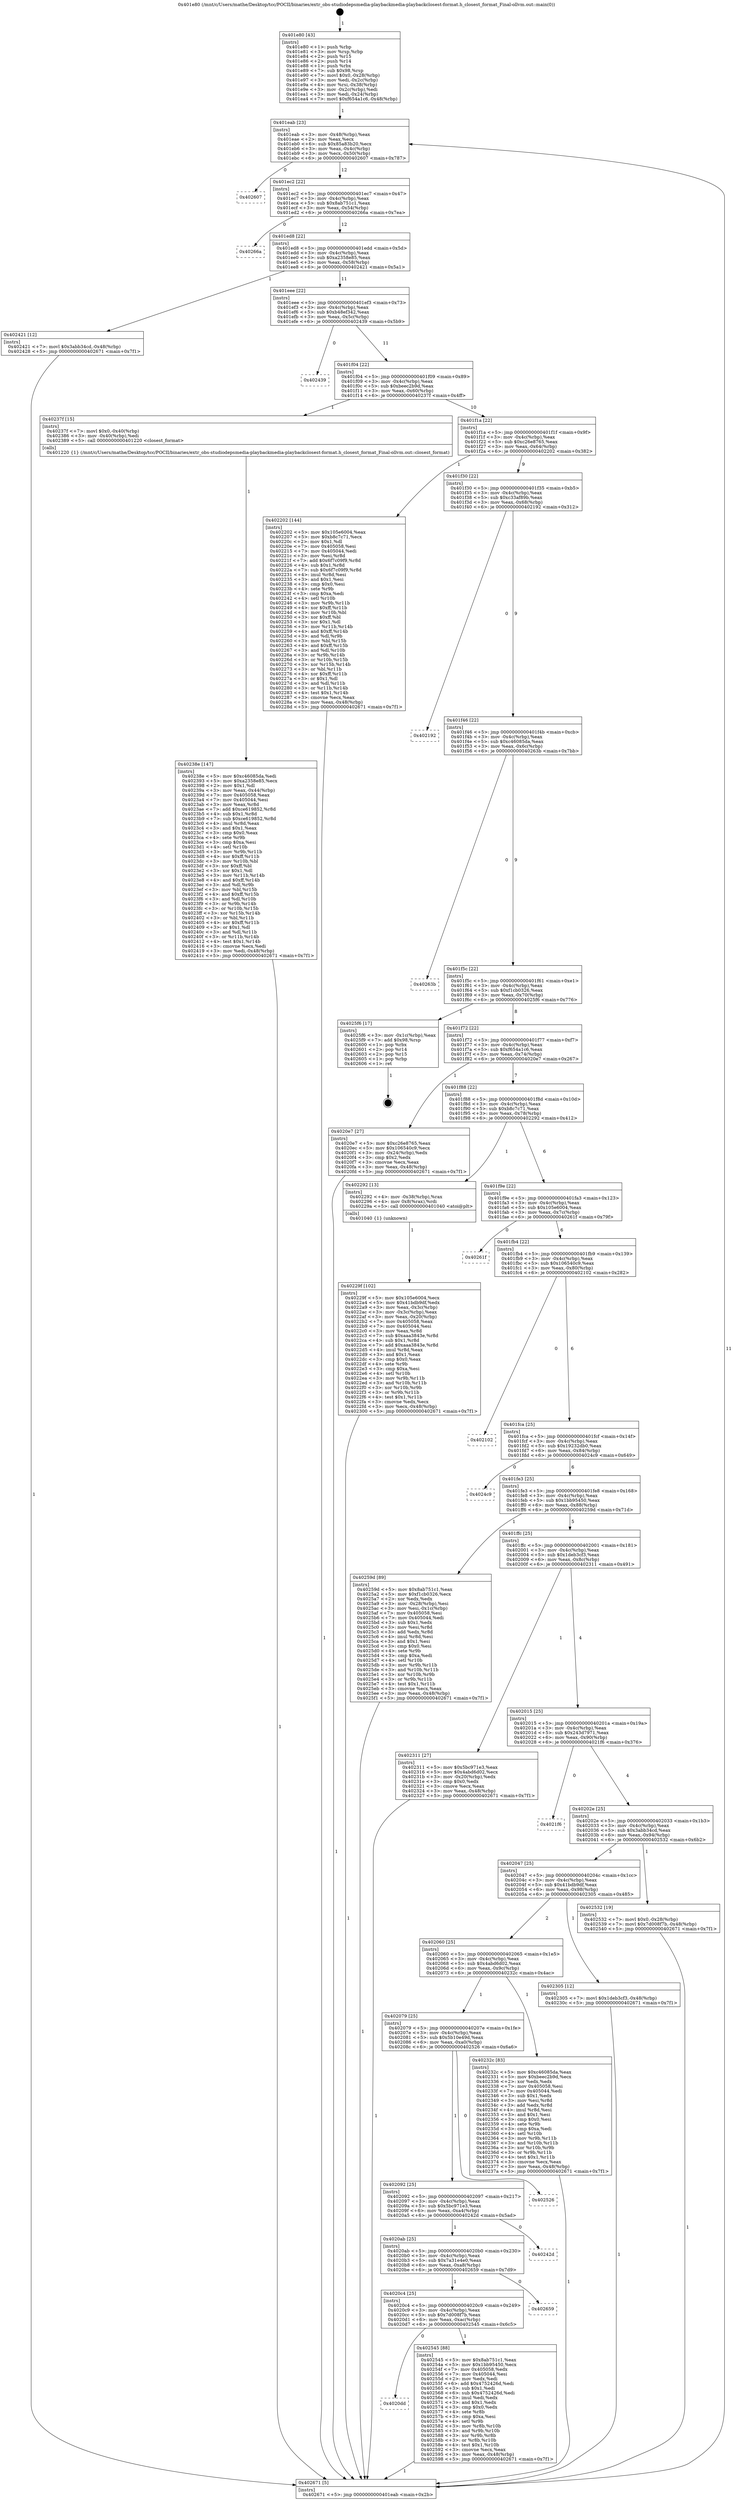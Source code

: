 digraph "0x401e80" {
  label = "0x401e80 (/mnt/c/Users/mathe/Desktop/tcc/POCII/binaries/extr_obs-studiodepsmedia-playbackmedia-playbackclosest-format.h_closest_format_Final-ollvm.out::main(0))"
  labelloc = "t"
  node[shape=record]

  Entry [label="",width=0.3,height=0.3,shape=circle,fillcolor=black,style=filled]
  "0x401eab" [label="{
     0x401eab [23]\l
     | [instrs]\l
     &nbsp;&nbsp;0x401eab \<+3\>: mov -0x48(%rbp),%eax\l
     &nbsp;&nbsp;0x401eae \<+2\>: mov %eax,%ecx\l
     &nbsp;&nbsp;0x401eb0 \<+6\>: sub $0x85a83b20,%ecx\l
     &nbsp;&nbsp;0x401eb6 \<+3\>: mov %eax,-0x4c(%rbp)\l
     &nbsp;&nbsp;0x401eb9 \<+3\>: mov %ecx,-0x50(%rbp)\l
     &nbsp;&nbsp;0x401ebc \<+6\>: je 0000000000402607 \<main+0x787\>\l
  }"]
  "0x402607" [label="{
     0x402607\l
  }", style=dashed]
  "0x401ec2" [label="{
     0x401ec2 [22]\l
     | [instrs]\l
     &nbsp;&nbsp;0x401ec2 \<+5\>: jmp 0000000000401ec7 \<main+0x47\>\l
     &nbsp;&nbsp;0x401ec7 \<+3\>: mov -0x4c(%rbp),%eax\l
     &nbsp;&nbsp;0x401eca \<+5\>: sub $0x8ab751c1,%eax\l
     &nbsp;&nbsp;0x401ecf \<+3\>: mov %eax,-0x54(%rbp)\l
     &nbsp;&nbsp;0x401ed2 \<+6\>: je 000000000040266a \<main+0x7ea\>\l
  }"]
  Exit [label="",width=0.3,height=0.3,shape=circle,fillcolor=black,style=filled,peripheries=2]
  "0x40266a" [label="{
     0x40266a\l
  }", style=dashed]
  "0x401ed8" [label="{
     0x401ed8 [22]\l
     | [instrs]\l
     &nbsp;&nbsp;0x401ed8 \<+5\>: jmp 0000000000401edd \<main+0x5d\>\l
     &nbsp;&nbsp;0x401edd \<+3\>: mov -0x4c(%rbp),%eax\l
     &nbsp;&nbsp;0x401ee0 \<+5\>: sub $0xa2358e85,%eax\l
     &nbsp;&nbsp;0x401ee5 \<+3\>: mov %eax,-0x58(%rbp)\l
     &nbsp;&nbsp;0x401ee8 \<+6\>: je 0000000000402421 \<main+0x5a1\>\l
  }"]
  "0x4020dd" [label="{
     0x4020dd\l
  }", style=dashed]
  "0x402421" [label="{
     0x402421 [12]\l
     | [instrs]\l
     &nbsp;&nbsp;0x402421 \<+7\>: movl $0x3abb34cd,-0x48(%rbp)\l
     &nbsp;&nbsp;0x402428 \<+5\>: jmp 0000000000402671 \<main+0x7f1\>\l
  }"]
  "0x401eee" [label="{
     0x401eee [22]\l
     | [instrs]\l
     &nbsp;&nbsp;0x401eee \<+5\>: jmp 0000000000401ef3 \<main+0x73\>\l
     &nbsp;&nbsp;0x401ef3 \<+3\>: mov -0x4c(%rbp),%eax\l
     &nbsp;&nbsp;0x401ef6 \<+5\>: sub $0xb48ef342,%eax\l
     &nbsp;&nbsp;0x401efb \<+3\>: mov %eax,-0x5c(%rbp)\l
     &nbsp;&nbsp;0x401efe \<+6\>: je 0000000000402439 \<main+0x5b9\>\l
  }"]
  "0x402545" [label="{
     0x402545 [88]\l
     | [instrs]\l
     &nbsp;&nbsp;0x402545 \<+5\>: mov $0x8ab751c1,%eax\l
     &nbsp;&nbsp;0x40254a \<+5\>: mov $0x1bb95450,%ecx\l
     &nbsp;&nbsp;0x40254f \<+7\>: mov 0x405058,%edx\l
     &nbsp;&nbsp;0x402556 \<+7\>: mov 0x405044,%esi\l
     &nbsp;&nbsp;0x40255d \<+2\>: mov %edx,%edi\l
     &nbsp;&nbsp;0x40255f \<+6\>: add $0x4752426d,%edi\l
     &nbsp;&nbsp;0x402565 \<+3\>: sub $0x1,%edi\l
     &nbsp;&nbsp;0x402568 \<+6\>: sub $0x4752426d,%edi\l
     &nbsp;&nbsp;0x40256e \<+3\>: imul %edi,%edx\l
     &nbsp;&nbsp;0x402571 \<+3\>: and $0x1,%edx\l
     &nbsp;&nbsp;0x402574 \<+3\>: cmp $0x0,%edx\l
     &nbsp;&nbsp;0x402577 \<+4\>: sete %r8b\l
     &nbsp;&nbsp;0x40257b \<+3\>: cmp $0xa,%esi\l
     &nbsp;&nbsp;0x40257e \<+4\>: setl %r9b\l
     &nbsp;&nbsp;0x402582 \<+3\>: mov %r8b,%r10b\l
     &nbsp;&nbsp;0x402585 \<+3\>: and %r9b,%r10b\l
     &nbsp;&nbsp;0x402588 \<+3\>: xor %r9b,%r8b\l
     &nbsp;&nbsp;0x40258b \<+3\>: or %r8b,%r10b\l
     &nbsp;&nbsp;0x40258e \<+4\>: test $0x1,%r10b\l
     &nbsp;&nbsp;0x402592 \<+3\>: cmovne %ecx,%eax\l
     &nbsp;&nbsp;0x402595 \<+3\>: mov %eax,-0x48(%rbp)\l
     &nbsp;&nbsp;0x402598 \<+5\>: jmp 0000000000402671 \<main+0x7f1\>\l
  }"]
  "0x402439" [label="{
     0x402439\l
  }", style=dashed]
  "0x401f04" [label="{
     0x401f04 [22]\l
     | [instrs]\l
     &nbsp;&nbsp;0x401f04 \<+5\>: jmp 0000000000401f09 \<main+0x89\>\l
     &nbsp;&nbsp;0x401f09 \<+3\>: mov -0x4c(%rbp),%eax\l
     &nbsp;&nbsp;0x401f0c \<+5\>: sub $0xbeec2b9d,%eax\l
     &nbsp;&nbsp;0x401f11 \<+3\>: mov %eax,-0x60(%rbp)\l
     &nbsp;&nbsp;0x401f14 \<+6\>: je 000000000040237f \<main+0x4ff\>\l
  }"]
  "0x4020c4" [label="{
     0x4020c4 [25]\l
     | [instrs]\l
     &nbsp;&nbsp;0x4020c4 \<+5\>: jmp 00000000004020c9 \<main+0x249\>\l
     &nbsp;&nbsp;0x4020c9 \<+3\>: mov -0x4c(%rbp),%eax\l
     &nbsp;&nbsp;0x4020cc \<+5\>: sub $0x7d008f7b,%eax\l
     &nbsp;&nbsp;0x4020d1 \<+6\>: mov %eax,-0xac(%rbp)\l
     &nbsp;&nbsp;0x4020d7 \<+6\>: je 0000000000402545 \<main+0x6c5\>\l
  }"]
  "0x40237f" [label="{
     0x40237f [15]\l
     | [instrs]\l
     &nbsp;&nbsp;0x40237f \<+7\>: movl $0x0,-0x40(%rbp)\l
     &nbsp;&nbsp;0x402386 \<+3\>: mov -0x40(%rbp),%edi\l
     &nbsp;&nbsp;0x402389 \<+5\>: call 0000000000401220 \<closest_format\>\l
     | [calls]\l
     &nbsp;&nbsp;0x401220 \{1\} (/mnt/c/Users/mathe/Desktop/tcc/POCII/binaries/extr_obs-studiodepsmedia-playbackmedia-playbackclosest-format.h_closest_format_Final-ollvm.out::closest_format)\l
  }"]
  "0x401f1a" [label="{
     0x401f1a [22]\l
     | [instrs]\l
     &nbsp;&nbsp;0x401f1a \<+5\>: jmp 0000000000401f1f \<main+0x9f\>\l
     &nbsp;&nbsp;0x401f1f \<+3\>: mov -0x4c(%rbp),%eax\l
     &nbsp;&nbsp;0x401f22 \<+5\>: sub $0xc26e8765,%eax\l
     &nbsp;&nbsp;0x401f27 \<+3\>: mov %eax,-0x64(%rbp)\l
     &nbsp;&nbsp;0x401f2a \<+6\>: je 0000000000402202 \<main+0x382\>\l
  }"]
  "0x402659" [label="{
     0x402659\l
  }", style=dashed]
  "0x402202" [label="{
     0x402202 [144]\l
     | [instrs]\l
     &nbsp;&nbsp;0x402202 \<+5\>: mov $0x105e6004,%eax\l
     &nbsp;&nbsp;0x402207 \<+5\>: mov $0xb8c7c71,%ecx\l
     &nbsp;&nbsp;0x40220c \<+2\>: mov $0x1,%dl\l
     &nbsp;&nbsp;0x40220e \<+7\>: mov 0x405058,%esi\l
     &nbsp;&nbsp;0x402215 \<+7\>: mov 0x405044,%edi\l
     &nbsp;&nbsp;0x40221c \<+3\>: mov %esi,%r8d\l
     &nbsp;&nbsp;0x40221f \<+7\>: add $0x6f7c09f9,%r8d\l
     &nbsp;&nbsp;0x402226 \<+4\>: sub $0x1,%r8d\l
     &nbsp;&nbsp;0x40222a \<+7\>: sub $0x6f7c09f9,%r8d\l
     &nbsp;&nbsp;0x402231 \<+4\>: imul %r8d,%esi\l
     &nbsp;&nbsp;0x402235 \<+3\>: and $0x1,%esi\l
     &nbsp;&nbsp;0x402238 \<+3\>: cmp $0x0,%esi\l
     &nbsp;&nbsp;0x40223b \<+4\>: sete %r9b\l
     &nbsp;&nbsp;0x40223f \<+3\>: cmp $0xa,%edi\l
     &nbsp;&nbsp;0x402242 \<+4\>: setl %r10b\l
     &nbsp;&nbsp;0x402246 \<+3\>: mov %r9b,%r11b\l
     &nbsp;&nbsp;0x402249 \<+4\>: xor $0xff,%r11b\l
     &nbsp;&nbsp;0x40224d \<+3\>: mov %r10b,%bl\l
     &nbsp;&nbsp;0x402250 \<+3\>: xor $0xff,%bl\l
     &nbsp;&nbsp;0x402253 \<+3\>: xor $0x1,%dl\l
     &nbsp;&nbsp;0x402256 \<+3\>: mov %r11b,%r14b\l
     &nbsp;&nbsp;0x402259 \<+4\>: and $0xff,%r14b\l
     &nbsp;&nbsp;0x40225d \<+3\>: and %dl,%r9b\l
     &nbsp;&nbsp;0x402260 \<+3\>: mov %bl,%r15b\l
     &nbsp;&nbsp;0x402263 \<+4\>: and $0xff,%r15b\l
     &nbsp;&nbsp;0x402267 \<+3\>: and %dl,%r10b\l
     &nbsp;&nbsp;0x40226a \<+3\>: or %r9b,%r14b\l
     &nbsp;&nbsp;0x40226d \<+3\>: or %r10b,%r15b\l
     &nbsp;&nbsp;0x402270 \<+3\>: xor %r15b,%r14b\l
     &nbsp;&nbsp;0x402273 \<+3\>: or %bl,%r11b\l
     &nbsp;&nbsp;0x402276 \<+4\>: xor $0xff,%r11b\l
     &nbsp;&nbsp;0x40227a \<+3\>: or $0x1,%dl\l
     &nbsp;&nbsp;0x40227d \<+3\>: and %dl,%r11b\l
     &nbsp;&nbsp;0x402280 \<+3\>: or %r11b,%r14b\l
     &nbsp;&nbsp;0x402283 \<+4\>: test $0x1,%r14b\l
     &nbsp;&nbsp;0x402287 \<+3\>: cmovne %ecx,%eax\l
     &nbsp;&nbsp;0x40228a \<+3\>: mov %eax,-0x48(%rbp)\l
     &nbsp;&nbsp;0x40228d \<+5\>: jmp 0000000000402671 \<main+0x7f1\>\l
  }"]
  "0x401f30" [label="{
     0x401f30 [22]\l
     | [instrs]\l
     &nbsp;&nbsp;0x401f30 \<+5\>: jmp 0000000000401f35 \<main+0xb5\>\l
     &nbsp;&nbsp;0x401f35 \<+3\>: mov -0x4c(%rbp),%eax\l
     &nbsp;&nbsp;0x401f38 \<+5\>: sub $0xc33af89b,%eax\l
     &nbsp;&nbsp;0x401f3d \<+3\>: mov %eax,-0x68(%rbp)\l
     &nbsp;&nbsp;0x401f40 \<+6\>: je 0000000000402192 \<main+0x312\>\l
  }"]
  "0x4020ab" [label="{
     0x4020ab [25]\l
     | [instrs]\l
     &nbsp;&nbsp;0x4020ab \<+5\>: jmp 00000000004020b0 \<main+0x230\>\l
     &nbsp;&nbsp;0x4020b0 \<+3\>: mov -0x4c(%rbp),%eax\l
     &nbsp;&nbsp;0x4020b3 \<+5\>: sub $0x7a31e4e0,%eax\l
     &nbsp;&nbsp;0x4020b8 \<+6\>: mov %eax,-0xa8(%rbp)\l
     &nbsp;&nbsp;0x4020be \<+6\>: je 0000000000402659 \<main+0x7d9\>\l
  }"]
  "0x402192" [label="{
     0x402192\l
  }", style=dashed]
  "0x401f46" [label="{
     0x401f46 [22]\l
     | [instrs]\l
     &nbsp;&nbsp;0x401f46 \<+5\>: jmp 0000000000401f4b \<main+0xcb\>\l
     &nbsp;&nbsp;0x401f4b \<+3\>: mov -0x4c(%rbp),%eax\l
     &nbsp;&nbsp;0x401f4e \<+5\>: sub $0xc46085da,%eax\l
     &nbsp;&nbsp;0x401f53 \<+3\>: mov %eax,-0x6c(%rbp)\l
     &nbsp;&nbsp;0x401f56 \<+6\>: je 000000000040263b \<main+0x7bb\>\l
  }"]
  "0x40242d" [label="{
     0x40242d\l
  }", style=dashed]
  "0x40263b" [label="{
     0x40263b\l
  }", style=dashed]
  "0x401f5c" [label="{
     0x401f5c [22]\l
     | [instrs]\l
     &nbsp;&nbsp;0x401f5c \<+5\>: jmp 0000000000401f61 \<main+0xe1\>\l
     &nbsp;&nbsp;0x401f61 \<+3\>: mov -0x4c(%rbp),%eax\l
     &nbsp;&nbsp;0x401f64 \<+5\>: sub $0xf1cb0326,%eax\l
     &nbsp;&nbsp;0x401f69 \<+3\>: mov %eax,-0x70(%rbp)\l
     &nbsp;&nbsp;0x401f6c \<+6\>: je 00000000004025f6 \<main+0x776\>\l
  }"]
  "0x402092" [label="{
     0x402092 [25]\l
     | [instrs]\l
     &nbsp;&nbsp;0x402092 \<+5\>: jmp 0000000000402097 \<main+0x217\>\l
     &nbsp;&nbsp;0x402097 \<+3\>: mov -0x4c(%rbp),%eax\l
     &nbsp;&nbsp;0x40209a \<+5\>: sub $0x5bc971e3,%eax\l
     &nbsp;&nbsp;0x40209f \<+6\>: mov %eax,-0xa4(%rbp)\l
     &nbsp;&nbsp;0x4020a5 \<+6\>: je 000000000040242d \<main+0x5ad\>\l
  }"]
  "0x4025f6" [label="{
     0x4025f6 [17]\l
     | [instrs]\l
     &nbsp;&nbsp;0x4025f6 \<+3\>: mov -0x1c(%rbp),%eax\l
     &nbsp;&nbsp;0x4025f9 \<+7\>: add $0x98,%rsp\l
     &nbsp;&nbsp;0x402600 \<+1\>: pop %rbx\l
     &nbsp;&nbsp;0x402601 \<+2\>: pop %r14\l
     &nbsp;&nbsp;0x402603 \<+2\>: pop %r15\l
     &nbsp;&nbsp;0x402605 \<+1\>: pop %rbp\l
     &nbsp;&nbsp;0x402606 \<+1\>: ret\l
  }"]
  "0x401f72" [label="{
     0x401f72 [22]\l
     | [instrs]\l
     &nbsp;&nbsp;0x401f72 \<+5\>: jmp 0000000000401f77 \<main+0xf7\>\l
     &nbsp;&nbsp;0x401f77 \<+3\>: mov -0x4c(%rbp),%eax\l
     &nbsp;&nbsp;0x401f7a \<+5\>: sub $0xf654a1c6,%eax\l
     &nbsp;&nbsp;0x401f7f \<+3\>: mov %eax,-0x74(%rbp)\l
     &nbsp;&nbsp;0x401f82 \<+6\>: je 00000000004020e7 \<main+0x267\>\l
  }"]
  "0x402526" [label="{
     0x402526\l
  }", style=dashed]
  "0x4020e7" [label="{
     0x4020e7 [27]\l
     | [instrs]\l
     &nbsp;&nbsp;0x4020e7 \<+5\>: mov $0xc26e8765,%eax\l
     &nbsp;&nbsp;0x4020ec \<+5\>: mov $0x106540c9,%ecx\l
     &nbsp;&nbsp;0x4020f1 \<+3\>: mov -0x24(%rbp),%edx\l
     &nbsp;&nbsp;0x4020f4 \<+3\>: cmp $0x2,%edx\l
     &nbsp;&nbsp;0x4020f7 \<+3\>: cmovne %ecx,%eax\l
     &nbsp;&nbsp;0x4020fa \<+3\>: mov %eax,-0x48(%rbp)\l
     &nbsp;&nbsp;0x4020fd \<+5\>: jmp 0000000000402671 \<main+0x7f1\>\l
  }"]
  "0x401f88" [label="{
     0x401f88 [22]\l
     | [instrs]\l
     &nbsp;&nbsp;0x401f88 \<+5\>: jmp 0000000000401f8d \<main+0x10d\>\l
     &nbsp;&nbsp;0x401f8d \<+3\>: mov -0x4c(%rbp),%eax\l
     &nbsp;&nbsp;0x401f90 \<+5\>: sub $0xb8c7c71,%eax\l
     &nbsp;&nbsp;0x401f95 \<+3\>: mov %eax,-0x78(%rbp)\l
     &nbsp;&nbsp;0x401f98 \<+6\>: je 0000000000402292 \<main+0x412\>\l
  }"]
  "0x402671" [label="{
     0x402671 [5]\l
     | [instrs]\l
     &nbsp;&nbsp;0x402671 \<+5\>: jmp 0000000000401eab \<main+0x2b\>\l
  }"]
  "0x401e80" [label="{
     0x401e80 [43]\l
     | [instrs]\l
     &nbsp;&nbsp;0x401e80 \<+1\>: push %rbp\l
     &nbsp;&nbsp;0x401e81 \<+3\>: mov %rsp,%rbp\l
     &nbsp;&nbsp;0x401e84 \<+2\>: push %r15\l
     &nbsp;&nbsp;0x401e86 \<+2\>: push %r14\l
     &nbsp;&nbsp;0x401e88 \<+1\>: push %rbx\l
     &nbsp;&nbsp;0x401e89 \<+7\>: sub $0x98,%rsp\l
     &nbsp;&nbsp;0x401e90 \<+7\>: movl $0x0,-0x28(%rbp)\l
     &nbsp;&nbsp;0x401e97 \<+3\>: mov %edi,-0x2c(%rbp)\l
     &nbsp;&nbsp;0x401e9a \<+4\>: mov %rsi,-0x38(%rbp)\l
     &nbsp;&nbsp;0x401e9e \<+3\>: mov -0x2c(%rbp),%edi\l
     &nbsp;&nbsp;0x401ea1 \<+3\>: mov %edi,-0x24(%rbp)\l
     &nbsp;&nbsp;0x401ea4 \<+7\>: movl $0xf654a1c6,-0x48(%rbp)\l
  }"]
  "0x40238e" [label="{
     0x40238e [147]\l
     | [instrs]\l
     &nbsp;&nbsp;0x40238e \<+5\>: mov $0xc46085da,%edi\l
     &nbsp;&nbsp;0x402393 \<+5\>: mov $0xa2358e85,%ecx\l
     &nbsp;&nbsp;0x402398 \<+2\>: mov $0x1,%dl\l
     &nbsp;&nbsp;0x40239a \<+3\>: mov %eax,-0x44(%rbp)\l
     &nbsp;&nbsp;0x40239d \<+7\>: mov 0x405058,%eax\l
     &nbsp;&nbsp;0x4023a4 \<+7\>: mov 0x405044,%esi\l
     &nbsp;&nbsp;0x4023ab \<+3\>: mov %eax,%r8d\l
     &nbsp;&nbsp;0x4023ae \<+7\>: add $0xce619852,%r8d\l
     &nbsp;&nbsp;0x4023b5 \<+4\>: sub $0x1,%r8d\l
     &nbsp;&nbsp;0x4023b9 \<+7\>: sub $0xce619852,%r8d\l
     &nbsp;&nbsp;0x4023c0 \<+4\>: imul %r8d,%eax\l
     &nbsp;&nbsp;0x4023c4 \<+3\>: and $0x1,%eax\l
     &nbsp;&nbsp;0x4023c7 \<+3\>: cmp $0x0,%eax\l
     &nbsp;&nbsp;0x4023ca \<+4\>: sete %r9b\l
     &nbsp;&nbsp;0x4023ce \<+3\>: cmp $0xa,%esi\l
     &nbsp;&nbsp;0x4023d1 \<+4\>: setl %r10b\l
     &nbsp;&nbsp;0x4023d5 \<+3\>: mov %r9b,%r11b\l
     &nbsp;&nbsp;0x4023d8 \<+4\>: xor $0xff,%r11b\l
     &nbsp;&nbsp;0x4023dc \<+3\>: mov %r10b,%bl\l
     &nbsp;&nbsp;0x4023df \<+3\>: xor $0xff,%bl\l
     &nbsp;&nbsp;0x4023e2 \<+3\>: xor $0x1,%dl\l
     &nbsp;&nbsp;0x4023e5 \<+3\>: mov %r11b,%r14b\l
     &nbsp;&nbsp;0x4023e8 \<+4\>: and $0xff,%r14b\l
     &nbsp;&nbsp;0x4023ec \<+3\>: and %dl,%r9b\l
     &nbsp;&nbsp;0x4023ef \<+3\>: mov %bl,%r15b\l
     &nbsp;&nbsp;0x4023f2 \<+4\>: and $0xff,%r15b\l
     &nbsp;&nbsp;0x4023f6 \<+3\>: and %dl,%r10b\l
     &nbsp;&nbsp;0x4023f9 \<+3\>: or %r9b,%r14b\l
     &nbsp;&nbsp;0x4023fc \<+3\>: or %r10b,%r15b\l
     &nbsp;&nbsp;0x4023ff \<+3\>: xor %r15b,%r14b\l
     &nbsp;&nbsp;0x402402 \<+3\>: or %bl,%r11b\l
     &nbsp;&nbsp;0x402405 \<+4\>: xor $0xff,%r11b\l
     &nbsp;&nbsp;0x402409 \<+3\>: or $0x1,%dl\l
     &nbsp;&nbsp;0x40240c \<+3\>: and %dl,%r11b\l
     &nbsp;&nbsp;0x40240f \<+3\>: or %r11b,%r14b\l
     &nbsp;&nbsp;0x402412 \<+4\>: test $0x1,%r14b\l
     &nbsp;&nbsp;0x402416 \<+3\>: cmovne %ecx,%edi\l
     &nbsp;&nbsp;0x402419 \<+3\>: mov %edi,-0x48(%rbp)\l
     &nbsp;&nbsp;0x40241c \<+5\>: jmp 0000000000402671 \<main+0x7f1\>\l
  }"]
  "0x402292" [label="{
     0x402292 [13]\l
     | [instrs]\l
     &nbsp;&nbsp;0x402292 \<+4\>: mov -0x38(%rbp),%rax\l
     &nbsp;&nbsp;0x402296 \<+4\>: mov 0x8(%rax),%rdi\l
     &nbsp;&nbsp;0x40229a \<+5\>: call 0000000000401040 \<atoi@plt\>\l
     | [calls]\l
     &nbsp;&nbsp;0x401040 \{1\} (unknown)\l
  }"]
  "0x401f9e" [label="{
     0x401f9e [22]\l
     | [instrs]\l
     &nbsp;&nbsp;0x401f9e \<+5\>: jmp 0000000000401fa3 \<main+0x123\>\l
     &nbsp;&nbsp;0x401fa3 \<+3\>: mov -0x4c(%rbp),%eax\l
     &nbsp;&nbsp;0x401fa6 \<+5\>: sub $0x105e6004,%eax\l
     &nbsp;&nbsp;0x401fab \<+3\>: mov %eax,-0x7c(%rbp)\l
     &nbsp;&nbsp;0x401fae \<+6\>: je 000000000040261f \<main+0x79f\>\l
  }"]
  "0x40229f" [label="{
     0x40229f [102]\l
     | [instrs]\l
     &nbsp;&nbsp;0x40229f \<+5\>: mov $0x105e6004,%ecx\l
     &nbsp;&nbsp;0x4022a4 \<+5\>: mov $0x41bdb9df,%edx\l
     &nbsp;&nbsp;0x4022a9 \<+3\>: mov %eax,-0x3c(%rbp)\l
     &nbsp;&nbsp;0x4022ac \<+3\>: mov -0x3c(%rbp),%eax\l
     &nbsp;&nbsp;0x4022af \<+3\>: mov %eax,-0x20(%rbp)\l
     &nbsp;&nbsp;0x4022b2 \<+7\>: mov 0x405058,%eax\l
     &nbsp;&nbsp;0x4022b9 \<+7\>: mov 0x405044,%esi\l
     &nbsp;&nbsp;0x4022c0 \<+3\>: mov %eax,%r8d\l
     &nbsp;&nbsp;0x4022c3 \<+7\>: sub $0xaaa3843e,%r8d\l
     &nbsp;&nbsp;0x4022ca \<+4\>: sub $0x1,%r8d\l
     &nbsp;&nbsp;0x4022ce \<+7\>: add $0xaaa3843e,%r8d\l
     &nbsp;&nbsp;0x4022d5 \<+4\>: imul %r8d,%eax\l
     &nbsp;&nbsp;0x4022d9 \<+3\>: and $0x1,%eax\l
     &nbsp;&nbsp;0x4022dc \<+3\>: cmp $0x0,%eax\l
     &nbsp;&nbsp;0x4022df \<+4\>: sete %r9b\l
     &nbsp;&nbsp;0x4022e3 \<+3\>: cmp $0xa,%esi\l
     &nbsp;&nbsp;0x4022e6 \<+4\>: setl %r10b\l
     &nbsp;&nbsp;0x4022ea \<+3\>: mov %r9b,%r11b\l
     &nbsp;&nbsp;0x4022ed \<+3\>: and %r10b,%r11b\l
     &nbsp;&nbsp;0x4022f0 \<+3\>: xor %r10b,%r9b\l
     &nbsp;&nbsp;0x4022f3 \<+3\>: or %r9b,%r11b\l
     &nbsp;&nbsp;0x4022f6 \<+4\>: test $0x1,%r11b\l
     &nbsp;&nbsp;0x4022fa \<+3\>: cmovne %edx,%ecx\l
     &nbsp;&nbsp;0x4022fd \<+3\>: mov %ecx,-0x48(%rbp)\l
     &nbsp;&nbsp;0x402300 \<+5\>: jmp 0000000000402671 \<main+0x7f1\>\l
  }"]
  "0x402079" [label="{
     0x402079 [25]\l
     | [instrs]\l
     &nbsp;&nbsp;0x402079 \<+5\>: jmp 000000000040207e \<main+0x1fe\>\l
     &nbsp;&nbsp;0x40207e \<+3\>: mov -0x4c(%rbp),%eax\l
     &nbsp;&nbsp;0x402081 \<+5\>: sub $0x5b10e49d,%eax\l
     &nbsp;&nbsp;0x402086 \<+6\>: mov %eax,-0xa0(%rbp)\l
     &nbsp;&nbsp;0x40208c \<+6\>: je 0000000000402526 \<main+0x6a6\>\l
  }"]
  "0x40261f" [label="{
     0x40261f\l
  }", style=dashed]
  "0x401fb4" [label="{
     0x401fb4 [22]\l
     | [instrs]\l
     &nbsp;&nbsp;0x401fb4 \<+5\>: jmp 0000000000401fb9 \<main+0x139\>\l
     &nbsp;&nbsp;0x401fb9 \<+3\>: mov -0x4c(%rbp),%eax\l
     &nbsp;&nbsp;0x401fbc \<+5\>: sub $0x106540c9,%eax\l
     &nbsp;&nbsp;0x401fc1 \<+3\>: mov %eax,-0x80(%rbp)\l
     &nbsp;&nbsp;0x401fc4 \<+6\>: je 0000000000402102 \<main+0x282\>\l
  }"]
  "0x40232c" [label="{
     0x40232c [83]\l
     | [instrs]\l
     &nbsp;&nbsp;0x40232c \<+5\>: mov $0xc46085da,%eax\l
     &nbsp;&nbsp;0x402331 \<+5\>: mov $0xbeec2b9d,%ecx\l
     &nbsp;&nbsp;0x402336 \<+2\>: xor %edx,%edx\l
     &nbsp;&nbsp;0x402338 \<+7\>: mov 0x405058,%esi\l
     &nbsp;&nbsp;0x40233f \<+7\>: mov 0x405044,%edi\l
     &nbsp;&nbsp;0x402346 \<+3\>: sub $0x1,%edx\l
     &nbsp;&nbsp;0x402349 \<+3\>: mov %esi,%r8d\l
     &nbsp;&nbsp;0x40234c \<+3\>: add %edx,%r8d\l
     &nbsp;&nbsp;0x40234f \<+4\>: imul %r8d,%esi\l
     &nbsp;&nbsp;0x402353 \<+3\>: and $0x1,%esi\l
     &nbsp;&nbsp;0x402356 \<+3\>: cmp $0x0,%esi\l
     &nbsp;&nbsp;0x402359 \<+4\>: sete %r9b\l
     &nbsp;&nbsp;0x40235d \<+3\>: cmp $0xa,%edi\l
     &nbsp;&nbsp;0x402360 \<+4\>: setl %r10b\l
     &nbsp;&nbsp;0x402364 \<+3\>: mov %r9b,%r11b\l
     &nbsp;&nbsp;0x402367 \<+3\>: and %r10b,%r11b\l
     &nbsp;&nbsp;0x40236a \<+3\>: xor %r10b,%r9b\l
     &nbsp;&nbsp;0x40236d \<+3\>: or %r9b,%r11b\l
     &nbsp;&nbsp;0x402370 \<+4\>: test $0x1,%r11b\l
     &nbsp;&nbsp;0x402374 \<+3\>: cmovne %ecx,%eax\l
     &nbsp;&nbsp;0x402377 \<+3\>: mov %eax,-0x48(%rbp)\l
     &nbsp;&nbsp;0x40237a \<+5\>: jmp 0000000000402671 \<main+0x7f1\>\l
  }"]
  "0x402102" [label="{
     0x402102\l
  }", style=dashed]
  "0x401fca" [label="{
     0x401fca [25]\l
     | [instrs]\l
     &nbsp;&nbsp;0x401fca \<+5\>: jmp 0000000000401fcf \<main+0x14f\>\l
     &nbsp;&nbsp;0x401fcf \<+3\>: mov -0x4c(%rbp),%eax\l
     &nbsp;&nbsp;0x401fd2 \<+5\>: sub $0x19232db0,%eax\l
     &nbsp;&nbsp;0x401fd7 \<+6\>: mov %eax,-0x84(%rbp)\l
     &nbsp;&nbsp;0x401fdd \<+6\>: je 00000000004024c9 \<main+0x649\>\l
  }"]
  "0x402060" [label="{
     0x402060 [25]\l
     | [instrs]\l
     &nbsp;&nbsp;0x402060 \<+5\>: jmp 0000000000402065 \<main+0x1e5\>\l
     &nbsp;&nbsp;0x402065 \<+3\>: mov -0x4c(%rbp),%eax\l
     &nbsp;&nbsp;0x402068 \<+5\>: sub $0x4abd6d02,%eax\l
     &nbsp;&nbsp;0x40206d \<+6\>: mov %eax,-0x9c(%rbp)\l
     &nbsp;&nbsp;0x402073 \<+6\>: je 000000000040232c \<main+0x4ac\>\l
  }"]
  "0x4024c9" [label="{
     0x4024c9\l
  }", style=dashed]
  "0x401fe3" [label="{
     0x401fe3 [25]\l
     | [instrs]\l
     &nbsp;&nbsp;0x401fe3 \<+5\>: jmp 0000000000401fe8 \<main+0x168\>\l
     &nbsp;&nbsp;0x401fe8 \<+3\>: mov -0x4c(%rbp),%eax\l
     &nbsp;&nbsp;0x401feb \<+5\>: sub $0x1bb95450,%eax\l
     &nbsp;&nbsp;0x401ff0 \<+6\>: mov %eax,-0x88(%rbp)\l
     &nbsp;&nbsp;0x401ff6 \<+6\>: je 000000000040259d \<main+0x71d\>\l
  }"]
  "0x402305" [label="{
     0x402305 [12]\l
     | [instrs]\l
     &nbsp;&nbsp;0x402305 \<+7\>: movl $0x1deb3cf3,-0x48(%rbp)\l
     &nbsp;&nbsp;0x40230c \<+5\>: jmp 0000000000402671 \<main+0x7f1\>\l
  }"]
  "0x40259d" [label="{
     0x40259d [89]\l
     | [instrs]\l
     &nbsp;&nbsp;0x40259d \<+5\>: mov $0x8ab751c1,%eax\l
     &nbsp;&nbsp;0x4025a2 \<+5\>: mov $0xf1cb0326,%ecx\l
     &nbsp;&nbsp;0x4025a7 \<+2\>: xor %edx,%edx\l
     &nbsp;&nbsp;0x4025a9 \<+3\>: mov -0x28(%rbp),%esi\l
     &nbsp;&nbsp;0x4025ac \<+3\>: mov %esi,-0x1c(%rbp)\l
     &nbsp;&nbsp;0x4025af \<+7\>: mov 0x405058,%esi\l
     &nbsp;&nbsp;0x4025b6 \<+7\>: mov 0x405044,%edi\l
     &nbsp;&nbsp;0x4025bd \<+3\>: sub $0x1,%edx\l
     &nbsp;&nbsp;0x4025c0 \<+3\>: mov %esi,%r8d\l
     &nbsp;&nbsp;0x4025c3 \<+3\>: add %edx,%r8d\l
     &nbsp;&nbsp;0x4025c6 \<+4\>: imul %r8d,%esi\l
     &nbsp;&nbsp;0x4025ca \<+3\>: and $0x1,%esi\l
     &nbsp;&nbsp;0x4025cd \<+3\>: cmp $0x0,%esi\l
     &nbsp;&nbsp;0x4025d0 \<+4\>: sete %r9b\l
     &nbsp;&nbsp;0x4025d4 \<+3\>: cmp $0xa,%edi\l
     &nbsp;&nbsp;0x4025d7 \<+4\>: setl %r10b\l
     &nbsp;&nbsp;0x4025db \<+3\>: mov %r9b,%r11b\l
     &nbsp;&nbsp;0x4025de \<+3\>: and %r10b,%r11b\l
     &nbsp;&nbsp;0x4025e1 \<+3\>: xor %r10b,%r9b\l
     &nbsp;&nbsp;0x4025e4 \<+3\>: or %r9b,%r11b\l
     &nbsp;&nbsp;0x4025e7 \<+4\>: test $0x1,%r11b\l
     &nbsp;&nbsp;0x4025eb \<+3\>: cmovne %ecx,%eax\l
     &nbsp;&nbsp;0x4025ee \<+3\>: mov %eax,-0x48(%rbp)\l
     &nbsp;&nbsp;0x4025f1 \<+5\>: jmp 0000000000402671 \<main+0x7f1\>\l
  }"]
  "0x401ffc" [label="{
     0x401ffc [25]\l
     | [instrs]\l
     &nbsp;&nbsp;0x401ffc \<+5\>: jmp 0000000000402001 \<main+0x181\>\l
     &nbsp;&nbsp;0x402001 \<+3\>: mov -0x4c(%rbp),%eax\l
     &nbsp;&nbsp;0x402004 \<+5\>: sub $0x1deb3cf3,%eax\l
     &nbsp;&nbsp;0x402009 \<+6\>: mov %eax,-0x8c(%rbp)\l
     &nbsp;&nbsp;0x40200f \<+6\>: je 0000000000402311 \<main+0x491\>\l
  }"]
  "0x402047" [label="{
     0x402047 [25]\l
     | [instrs]\l
     &nbsp;&nbsp;0x402047 \<+5\>: jmp 000000000040204c \<main+0x1cc\>\l
     &nbsp;&nbsp;0x40204c \<+3\>: mov -0x4c(%rbp),%eax\l
     &nbsp;&nbsp;0x40204f \<+5\>: sub $0x41bdb9df,%eax\l
     &nbsp;&nbsp;0x402054 \<+6\>: mov %eax,-0x98(%rbp)\l
     &nbsp;&nbsp;0x40205a \<+6\>: je 0000000000402305 \<main+0x485\>\l
  }"]
  "0x402311" [label="{
     0x402311 [27]\l
     | [instrs]\l
     &nbsp;&nbsp;0x402311 \<+5\>: mov $0x5bc971e3,%eax\l
     &nbsp;&nbsp;0x402316 \<+5\>: mov $0x4abd6d02,%ecx\l
     &nbsp;&nbsp;0x40231b \<+3\>: mov -0x20(%rbp),%edx\l
     &nbsp;&nbsp;0x40231e \<+3\>: cmp $0x0,%edx\l
     &nbsp;&nbsp;0x402321 \<+3\>: cmove %ecx,%eax\l
     &nbsp;&nbsp;0x402324 \<+3\>: mov %eax,-0x48(%rbp)\l
     &nbsp;&nbsp;0x402327 \<+5\>: jmp 0000000000402671 \<main+0x7f1\>\l
  }"]
  "0x402015" [label="{
     0x402015 [25]\l
     | [instrs]\l
     &nbsp;&nbsp;0x402015 \<+5\>: jmp 000000000040201a \<main+0x19a\>\l
     &nbsp;&nbsp;0x40201a \<+3\>: mov -0x4c(%rbp),%eax\l
     &nbsp;&nbsp;0x40201d \<+5\>: sub $0x243d7971,%eax\l
     &nbsp;&nbsp;0x402022 \<+6\>: mov %eax,-0x90(%rbp)\l
     &nbsp;&nbsp;0x402028 \<+6\>: je 00000000004021f6 \<main+0x376\>\l
  }"]
  "0x402532" [label="{
     0x402532 [19]\l
     | [instrs]\l
     &nbsp;&nbsp;0x402532 \<+7\>: movl $0x0,-0x28(%rbp)\l
     &nbsp;&nbsp;0x402539 \<+7\>: movl $0x7d008f7b,-0x48(%rbp)\l
     &nbsp;&nbsp;0x402540 \<+5\>: jmp 0000000000402671 \<main+0x7f1\>\l
  }"]
  "0x4021f6" [label="{
     0x4021f6\l
  }", style=dashed]
  "0x40202e" [label="{
     0x40202e [25]\l
     | [instrs]\l
     &nbsp;&nbsp;0x40202e \<+5\>: jmp 0000000000402033 \<main+0x1b3\>\l
     &nbsp;&nbsp;0x402033 \<+3\>: mov -0x4c(%rbp),%eax\l
     &nbsp;&nbsp;0x402036 \<+5\>: sub $0x3abb34cd,%eax\l
     &nbsp;&nbsp;0x40203b \<+6\>: mov %eax,-0x94(%rbp)\l
     &nbsp;&nbsp;0x402041 \<+6\>: je 0000000000402532 \<main+0x6b2\>\l
  }"]
  Entry -> "0x401e80" [label=" 1"]
  "0x401eab" -> "0x402607" [label=" 0"]
  "0x401eab" -> "0x401ec2" [label=" 12"]
  "0x4025f6" -> Exit [label=" 1"]
  "0x401ec2" -> "0x40266a" [label=" 0"]
  "0x401ec2" -> "0x401ed8" [label=" 12"]
  "0x40259d" -> "0x402671" [label=" 1"]
  "0x401ed8" -> "0x402421" [label=" 1"]
  "0x401ed8" -> "0x401eee" [label=" 11"]
  "0x402545" -> "0x402671" [label=" 1"]
  "0x401eee" -> "0x402439" [label=" 0"]
  "0x401eee" -> "0x401f04" [label=" 11"]
  "0x4020c4" -> "0x4020dd" [label=" 0"]
  "0x401f04" -> "0x40237f" [label=" 1"]
  "0x401f04" -> "0x401f1a" [label=" 10"]
  "0x4020c4" -> "0x402545" [label=" 1"]
  "0x401f1a" -> "0x402202" [label=" 1"]
  "0x401f1a" -> "0x401f30" [label=" 9"]
  "0x4020ab" -> "0x4020c4" [label=" 1"]
  "0x401f30" -> "0x402192" [label=" 0"]
  "0x401f30" -> "0x401f46" [label=" 9"]
  "0x4020ab" -> "0x402659" [label=" 0"]
  "0x401f46" -> "0x40263b" [label=" 0"]
  "0x401f46" -> "0x401f5c" [label=" 9"]
  "0x402092" -> "0x4020ab" [label=" 1"]
  "0x401f5c" -> "0x4025f6" [label=" 1"]
  "0x401f5c" -> "0x401f72" [label=" 8"]
  "0x402092" -> "0x40242d" [label=" 0"]
  "0x401f72" -> "0x4020e7" [label=" 1"]
  "0x401f72" -> "0x401f88" [label=" 7"]
  "0x4020e7" -> "0x402671" [label=" 1"]
  "0x401e80" -> "0x401eab" [label=" 1"]
  "0x402671" -> "0x401eab" [label=" 11"]
  "0x402202" -> "0x402671" [label=" 1"]
  "0x402079" -> "0x402092" [label=" 1"]
  "0x401f88" -> "0x402292" [label=" 1"]
  "0x401f88" -> "0x401f9e" [label=" 6"]
  "0x402292" -> "0x40229f" [label=" 1"]
  "0x40229f" -> "0x402671" [label=" 1"]
  "0x402079" -> "0x402526" [label=" 0"]
  "0x401f9e" -> "0x40261f" [label=" 0"]
  "0x401f9e" -> "0x401fb4" [label=" 6"]
  "0x402532" -> "0x402671" [label=" 1"]
  "0x401fb4" -> "0x402102" [label=" 0"]
  "0x401fb4" -> "0x401fca" [label=" 6"]
  "0x402421" -> "0x402671" [label=" 1"]
  "0x401fca" -> "0x4024c9" [label=" 0"]
  "0x401fca" -> "0x401fe3" [label=" 6"]
  "0x40237f" -> "0x40238e" [label=" 1"]
  "0x401fe3" -> "0x40259d" [label=" 1"]
  "0x401fe3" -> "0x401ffc" [label=" 5"]
  "0x40232c" -> "0x402671" [label=" 1"]
  "0x401ffc" -> "0x402311" [label=" 1"]
  "0x401ffc" -> "0x402015" [label=" 4"]
  "0x402060" -> "0x40232c" [label=" 1"]
  "0x402015" -> "0x4021f6" [label=" 0"]
  "0x402015" -> "0x40202e" [label=" 4"]
  "0x40238e" -> "0x402671" [label=" 1"]
  "0x40202e" -> "0x402532" [label=" 1"]
  "0x40202e" -> "0x402047" [label=" 3"]
  "0x402060" -> "0x402079" [label=" 1"]
  "0x402047" -> "0x402305" [label=" 1"]
  "0x402047" -> "0x402060" [label=" 2"]
  "0x402305" -> "0x402671" [label=" 1"]
  "0x402311" -> "0x402671" [label=" 1"]
}
